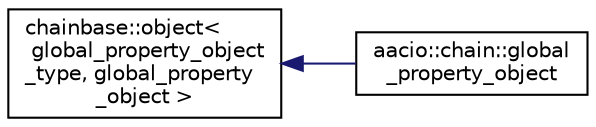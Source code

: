 digraph "Graphical Class Hierarchy"
{
  edge [fontname="Helvetica",fontsize="10",labelfontname="Helvetica",labelfontsize="10"];
  node [fontname="Helvetica",fontsize="10",shape=record];
  rankdir="LR";
  Node0 [label="chainbase::object\<\l global_property_object\l_type, global_property\l_object \>",height=0.2,width=0.4,color="black", fillcolor="white", style="filled",URL="$structchainbase_1_1object.html"];
  Node0 -> Node1 [dir="back",color="midnightblue",fontsize="10",style="solid",fontname="Helvetica"];
  Node1 [label="aacio::chain::global\l_property_object",height=0.2,width=0.4,color="black", fillcolor="white", style="filled",URL="$classaacio_1_1chain_1_1global__property__object.html",tooltip="Maintains global state information (committee_member list, current fees)This is an implementation det..."];
}
